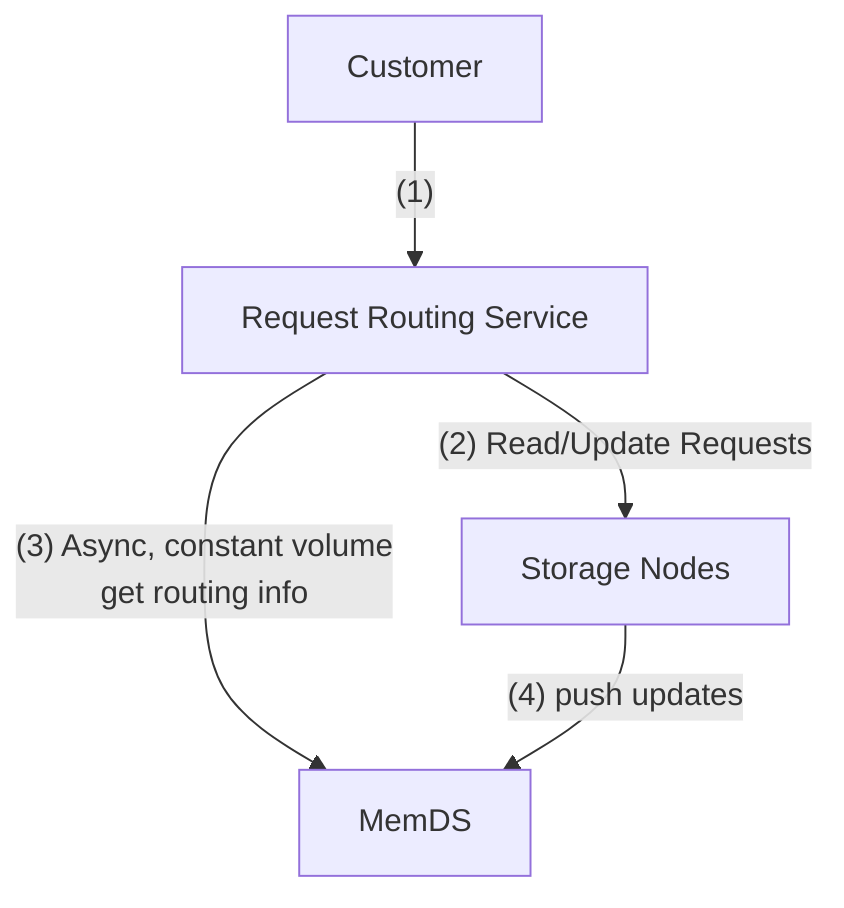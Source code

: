 graph TD
A[Customer] -- "(1)" --> B[Request Routing Service]
B -- "(3) Async, constant volume\nget routing info" --> C[MemDS]
B -- "(2)" Read/Update Requests --> E[Storage Nodes]
E -- "(4)" push updates --> C